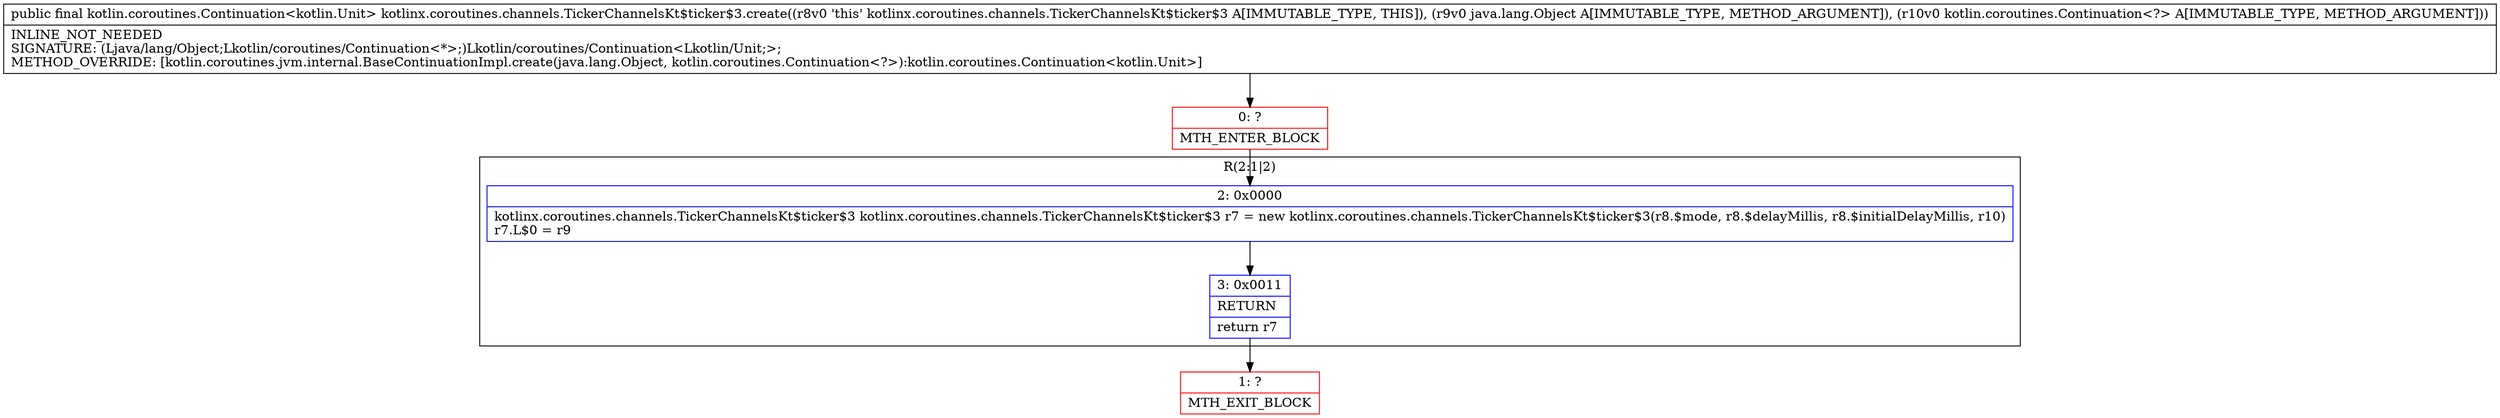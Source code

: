 digraph "CFG forkotlinx.coroutines.channels.TickerChannelsKt$ticker$3.create(Ljava\/lang\/Object;Lkotlin\/coroutines\/Continuation;)Lkotlin\/coroutines\/Continuation;" {
subgraph cluster_Region_107299826 {
label = "R(2:1|2)";
node [shape=record,color=blue];
Node_2 [shape=record,label="{2\:\ 0x0000|kotlinx.coroutines.channels.TickerChannelsKt$ticker$3 kotlinx.coroutines.channels.TickerChannelsKt$ticker$3 r7 = new kotlinx.coroutines.channels.TickerChannelsKt$ticker$3(r8.$mode, r8.$delayMillis, r8.$initialDelayMillis, r10)\lr7.L$0 = r9\l}"];
Node_3 [shape=record,label="{3\:\ 0x0011|RETURN\l|return r7\l}"];
}
Node_0 [shape=record,color=red,label="{0\:\ ?|MTH_ENTER_BLOCK\l}"];
Node_1 [shape=record,color=red,label="{1\:\ ?|MTH_EXIT_BLOCK\l}"];
MethodNode[shape=record,label="{public final kotlin.coroutines.Continuation\<kotlin.Unit\> kotlinx.coroutines.channels.TickerChannelsKt$ticker$3.create((r8v0 'this' kotlinx.coroutines.channels.TickerChannelsKt$ticker$3 A[IMMUTABLE_TYPE, THIS]), (r9v0 java.lang.Object A[IMMUTABLE_TYPE, METHOD_ARGUMENT]), (r10v0 kotlin.coroutines.Continuation\<?\> A[IMMUTABLE_TYPE, METHOD_ARGUMENT]))  | INLINE_NOT_NEEDED\lSIGNATURE: (Ljava\/lang\/Object;Lkotlin\/coroutines\/Continuation\<*\>;)Lkotlin\/coroutines\/Continuation\<Lkotlin\/Unit;\>;\lMETHOD_OVERRIDE: [kotlin.coroutines.jvm.internal.BaseContinuationImpl.create(java.lang.Object, kotlin.coroutines.Continuation\<?\>):kotlin.coroutines.Continuation\<kotlin.Unit\>]\l}"];
MethodNode -> Node_0;Node_2 -> Node_3;
Node_3 -> Node_1;
Node_0 -> Node_2;
}

